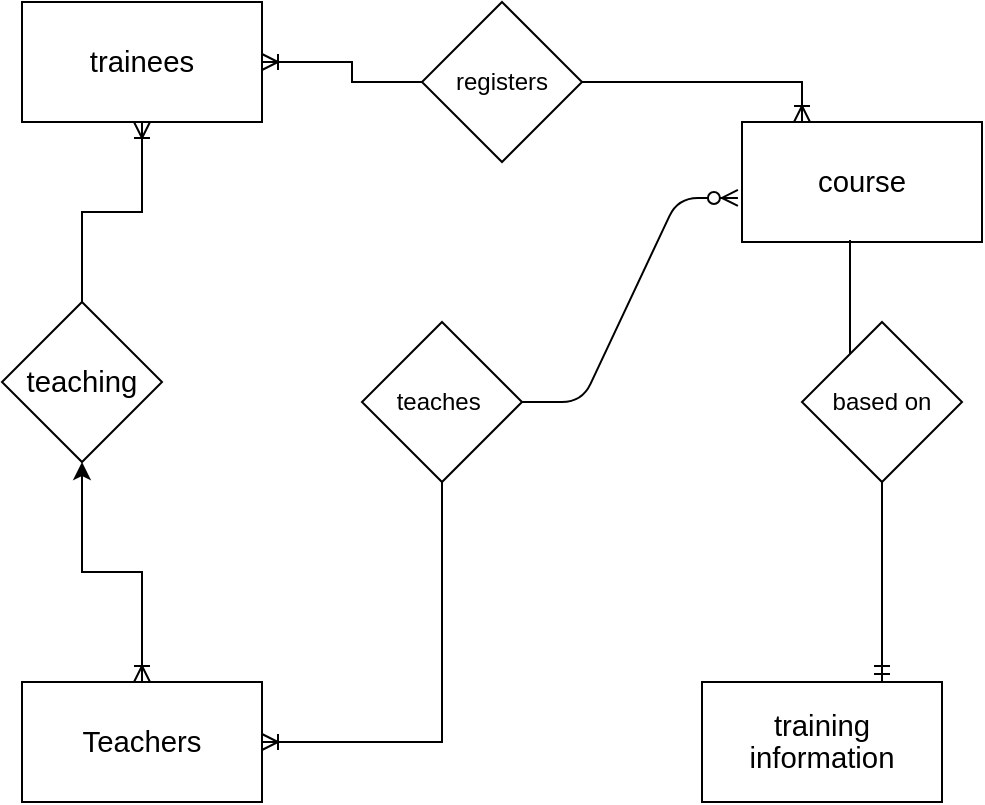 <mxfile version="14.0.1" type="github">
  <diagram id="dLRuijo1h4lTfzTn_HyQ" name="Page-1">
    <mxGraphModel dx="868" dy="450" grid="1" gridSize="10" guides="1" tooltips="1" connect="1" arrows="1" fold="1" page="1" pageScale="1" pageWidth="827" pageHeight="1169" math="0" shadow="0">
      <root>
        <mxCell id="0" />
        <mxCell id="1" parent="0" />
        <mxCell id="CfXr2gRNgboXZwhCLkDg-1" value="&lt;span style=&quot;font-size: 11pt ; line-height: 107% ; font-family: &amp;#34;calibri&amp;#34; , sans-serif&quot;&gt;trainees&lt;/span&gt;&lt;span style=&quot;font-size: 11.0pt ; line-height: 107% ; font-family: &amp;#34;calibri&amp;#34; , sans-serif&quot;&gt;&lt;/span&gt;" style="rounded=0;whiteSpace=wrap;html=1;" parent="1" vertex="1">
          <mxGeometry x="40" y="20" width="120" height="60" as="geometry" />
        </mxCell>
        <mxCell id="CfXr2gRNgboXZwhCLkDg-40" style="edgeStyle=orthogonalEdgeStyle;rounded=0;orthogonalLoop=1;jettySize=auto;html=1;entryX=0.5;entryY=1;entryDx=0;entryDy=0;endArrow=none;endFill=0;startArrow=ERoneToMany;startFill=0;" parent="1" source="CfXr2gRNgboXZwhCLkDg-2" target="CfXr2gRNgboXZwhCLkDg-32" edge="1">
          <mxGeometry relative="1" as="geometry" />
        </mxCell>
        <mxCell id="CfXr2gRNgboXZwhCLkDg-2" value="&lt;span style=&quot;font-size: 11pt ; line-height: 107% ; font-family: &amp;#34;calibri&amp;#34; , sans-serif ; background-color: rgb(255 , 255 , 255)&quot;&gt;Teachers&lt;/span&gt;" style="rounded=0;whiteSpace=wrap;html=1;" parent="1" vertex="1">
          <mxGeometry x="40" y="360" width="120" height="60" as="geometry" />
        </mxCell>
        <mxCell id="CfXr2gRNgboXZwhCLkDg-3" value="&lt;span style=&quot;font-size: 11pt ; line-height: 107% ; font-family: &amp;#34;calibri&amp;#34; , sans-serif ; background-color: rgb(255 , 255 , 255)&quot;&gt;course&lt;/span&gt;&lt;span style=&quot;font-size: 11.0pt ; line-height: 107% ; font-family: &amp;#34;calibri&amp;#34; , sans-serif&quot;&gt;&lt;/span&gt;" style="whiteSpace=wrap;html=1;" parent="1" vertex="1">
          <mxGeometry x="400" y="80" width="120" height="60" as="geometry" />
        </mxCell>
        <mxCell id="CfXr2gRNgboXZwhCLkDg-19" value="&lt;span style=&quot;font-size: 11pt ; line-height: 107% ; font-family: &amp;#34;calibri&amp;#34; , sans-serif ; background-color: rgb(255 , 255 , 255)&quot;&gt;training information&lt;/span&gt;" style="whiteSpace=wrap;html=1;" parent="1" vertex="1">
          <mxGeometry x="380" y="360" width="120" height="60" as="geometry" />
        </mxCell>
        <mxCell id="CfXr2gRNgboXZwhCLkDg-35" style="edgeStyle=orthogonalEdgeStyle;rounded=0;orthogonalLoop=1;jettySize=auto;html=1;entryX=0.5;entryY=0;entryDx=0;entryDy=0;endArrow=ERoneToMany;endFill=0;startArrow=classic;startFill=1;" parent="1" source="CfXr2gRNgboXZwhCLkDg-20" target="CfXr2gRNgboXZwhCLkDg-2" edge="1">
          <mxGeometry relative="1" as="geometry" />
        </mxCell>
        <mxCell id="CfXr2gRNgboXZwhCLkDg-36" style="edgeStyle=orthogonalEdgeStyle;rounded=0;orthogonalLoop=1;jettySize=auto;html=1;endArrow=ERoneToMany;endFill=0;startArrow=none;startFill=0;" parent="1" source="CfXr2gRNgboXZwhCLkDg-20" target="CfXr2gRNgboXZwhCLkDg-1" edge="1">
          <mxGeometry relative="1" as="geometry" />
        </mxCell>
        <mxCell id="CfXr2gRNgboXZwhCLkDg-20" value="&lt;span style=&quot;font-size: 11.0pt ; line-height: 107% ; font-family: &amp;#34;calibri&amp;#34; , sans-serif&quot;&gt;teaching&lt;/span&gt;" style="rhombus;whiteSpace=wrap;html=1;" parent="1" vertex="1">
          <mxGeometry x="30" y="170" width="80" height="80" as="geometry" />
        </mxCell>
        <mxCell id="CfXr2gRNgboXZwhCLkDg-49" style="edgeStyle=orthogonalEdgeStyle;rounded=0;orthogonalLoop=1;jettySize=auto;html=1;endArrow=none;endFill=0;entryX=0.45;entryY=0.983;entryDx=0;entryDy=0;entryPerimeter=0;" parent="1" source="CfXr2gRNgboXZwhCLkDg-30" target="CfXr2gRNgboXZwhCLkDg-3" edge="1">
          <mxGeometry relative="1" as="geometry">
            <mxPoint x="420" y="190" as="targetPoint" />
            <Array as="points">
              <mxPoint x="470" y="260" />
              <mxPoint x="470" y="190" />
              <mxPoint x="454" y="190" />
            </Array>
          </mxGeometry>
        </mxCell>
        <mxCell id="CfXr2gRNgboXZwhCLkDg-50" style="edgeStyle=orthogonalEdgeStyle;rounded=0;orthogonalLoop=1;jettySize=auto;html=1;entryX=0.75;entryY=0;entryDx=0;entryDy=0;endArrow=ERmandOne;endFill=0;" parent="1" source="CfXr2gRNgboXZwhCLkDg-30" target="CfXr2gRNgboXZwhCLkDg-19" edge="1">
          <mxGeometry relative="1" as="geometry" />
        </mxCell>
        <mxCell id="CfXr2gRNgboXZwhCLkDg-30" value="based on" style="rhombus;whiteSpace=wrap;html=1;" parent="1" vertex="1">
          <mxGeometry x="430" y="180" width="80" height="80" as="geometry" />
        </mxCell>
        <mxCell id="CfXr2gRNgboXZwhCLkDg-43" style="edgeStyle=orthogonalEdgeStyle;rounded=0;orthogonalLoop=1;jettySize=auto;html=1;endArrow=ERoneToMany;endFill=0;" parent="1" source="CfXr2gRNgboXZwhCLkDg-31" edge="1">
          <mxGeometry relative="1" as="geometry">
            <mxPoint x="160" y="50" as="targetPoint" />
            <Array as="points">
              <mxPoint x="205" y="60" />
              <mxPoint x="205" y="50" />
            </Array>
          </mxGeometry>
        </mxCell>
        <mxCell id="CfXr2gRNgboXZwhCLkDg-44" style="edgeStyle=orthogonalEdgeStyle;rounded=0;orthogonalLoop=1;jettySize=auto;html=1;entryX=0.25;entryY=0;entryDx=0;entryDy=0;endArrow=ERoneToMany;endFill=0;" parent="1" source="CfXr2gRNgboXZwhCLkDg-31" target="CfXr2gRNgboXZwhCLkDg-3" edge="1">
          <mxGeometry relative="1" as="geometry" />
        </mxCell>
        <mxCell id="CfXr2gRNgboXZwhCLkDg-31" value="registers" style="rhombus;whiteSpace=wrap;html=1;" parent="1" vertex="1">
          <mxGeometry x="240" y="20" width="80" height="80" as="geometry" />
        </mxCell>
        <mxCell id="CfXr2gRNgboXZwhCLkDg-32" value="teaches&amp;nbsp;" style="rhombus;whiteSpace=wrap;html=1;" parent="1" vertex="1">
          <mxGeometry x="210" y="180" width="80" height="80" as="geometry" />
        </mxCell>
        <mxCell id="CfXr2gRNgboXZwhCLkDg-52" value="" style="edgeStyle=entityRelationEdgeStyle;fontSize=12;html=1;endArrow=ERzeroToMany;endFill=1;exitX=1;exitY=0.5;exitDx=0;exitDy=0;entryX=-0.017;entryY=0.633;entryDx=0;entryDy=0;entryPerimeter=0;" parent="1" edge="1" target="CfXr2gRNgboXZwhCLkDg-3" source="CfXr2gRNgboXZwhCLkDg-32">
          <mxGeometry width="100" height="100" relative="1" as="geometry">
            <mxPoint x="400" y="340" as="sourcePoint" />
            <mxPoint x="380" y="210" as="targetPoint" />
          </mxGeometry>
        </mxCell>
      </root>
    </mxGraphModel>
  </diagram>
</mxfile>
